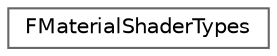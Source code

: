 digraph "Graphical Class Hierarchy"
{
 // INTERACTIVE_SVG=YES
 // LATEX_PDF_SIZE
  bgcolor="transparent";
  edge [fontname=Helvetica,fontsize=10,labelfontname=Helvetica,labelfontsize=10];
  node [fontname=Helvetica,fontsize=10,shape=box,height=0.2,width=0.4];
  rankdir="LR";
  Node0 [id="Node000000",label="FMaterialShaderTypes",height=0.2,width=0.4,color="grey40", fillcolor="white", style="filled",URL="$d1/dcc/structFMaterialShaderTypes.html",tooltip=" "];
}
